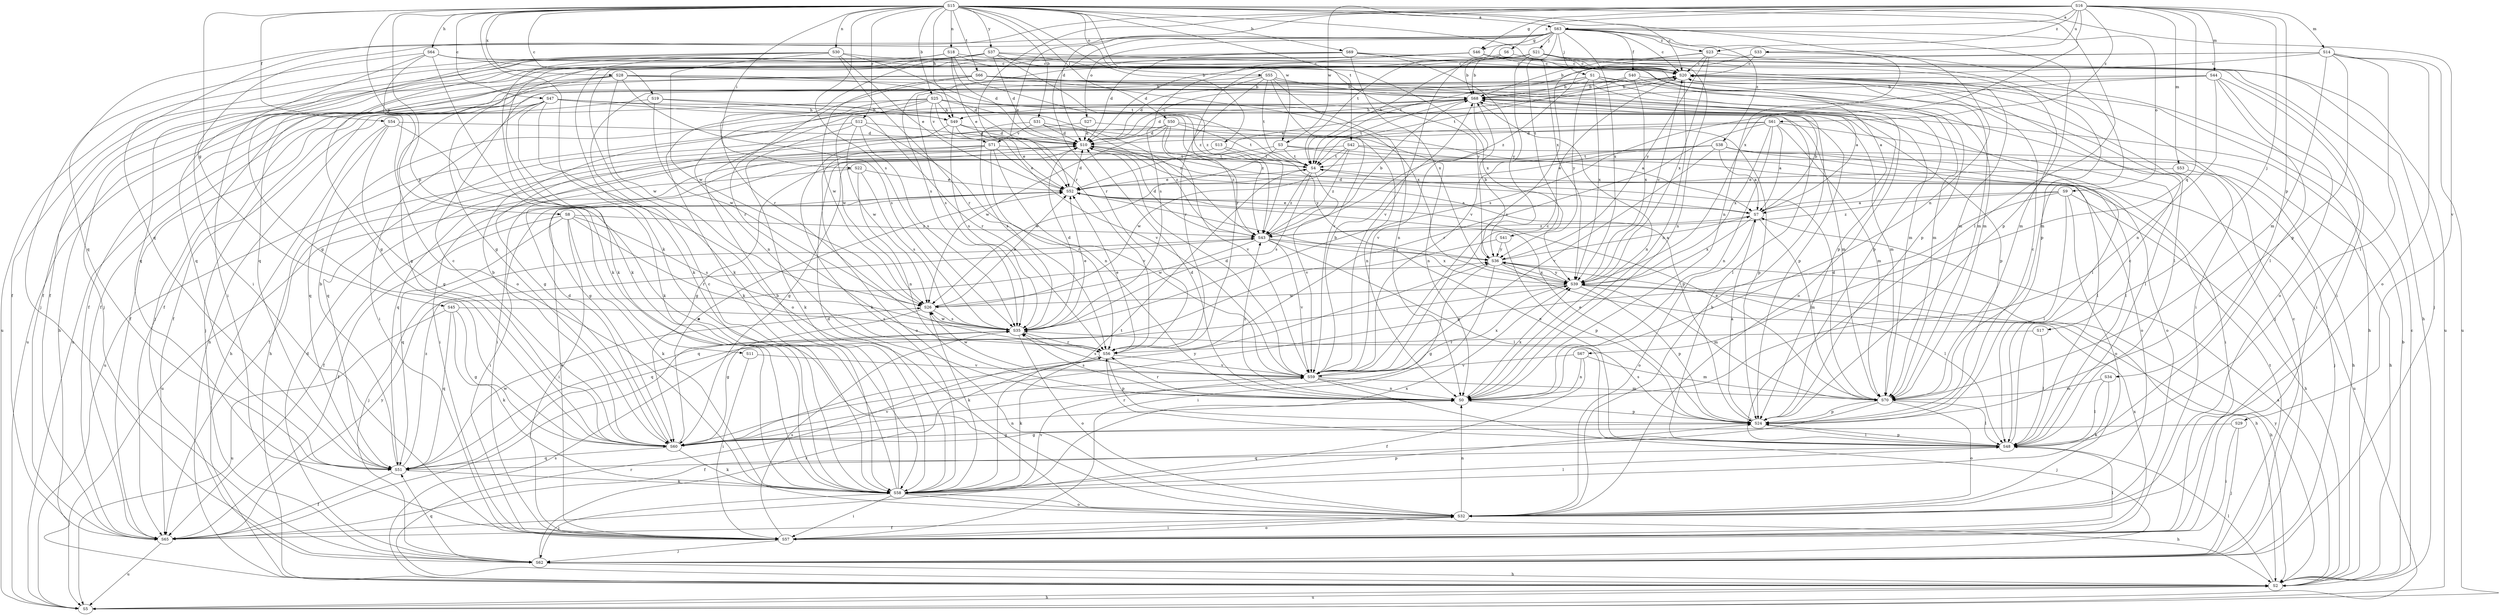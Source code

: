 strict digraph  {
S15;
S16;
S63;
S7;
S31;
S25;
S13;
S69;
S68;
S47;
S19;
S20;
S10;
S52;
S54;
S40;
S65;
S45;
S46;
S60;
S64;
S49;
S2;
S22;
S57;
S17;
S21;
S1;
S62;
S58;
S50;
S48;
S44;
S53;
S14;
S70;
S30;
S18;
S0;
S55;
S27;
S9;
S32;
S11;
S8;
S34;
S24;
S67;
S51;
S12;
S56;
S35;
S66;
S42;
S41;
S4;
S33;
S5;
S29;
S71;
S59;
S3;
S26;
S28;
S39;
S37;
S36;
S61;
S6;
S23;
S38;
S43;
S15 -> S63  [label=a];
S15 -> S31  [label=b];
S15 -> S25  [label=b];
S15 -> S13  [label=b];
S15 -> S69  [label=b];
S15 -> S47  [label=c];
S15 -> S19  [label=c];
S15 -> S20  [label=c];
S15 -> S54  [label=f];
S15 -> S45  [label=g];
S15 -> S64  [label=h];
S15 -> S49  [label=h];
S15 -> S22  [label=i];
S15 -> S58  [label=k];
S15 -> S50  [label=l];
S15 -> S48  [label=l];
S15 -> S30  [label=n];
S15 -> S18  [label=n];
S15 -> S0  [label=n];
S15 -> S55  [label=o];
S15 -> S11  [label=p];
S15 -> S8  [label=p];
S15 -> S12  [label=r];
S15 -> S35  [label=s];
S15 -> S66  [label=t];
S15 -> S42  [label=t];
S15 -> S29  [label=v];
S15 -> S3  [label=w];
S15 -> S28  [label=x];
S15 -> S39  [label=x];
S15 -> S37  [label=y];
S16 -> S63  [label=a];
S16 -> S10  [label=d];
S16 -> S46  [label=g];
S16 -> S17  [label=j];
S16 -> S44  [label=m];
S16 -> S53  [label=m];
S16 -> S14  [label=m];
S16 -> S34  [label=p];
S16 -> S67  [label=q];
S16 -> S51  [label=q];
S16 -> S56  [label=r];
S16 -> S33  [label=u];
S16 -> S3  [label=w];
S16 -> S39  [label=x];
S16 -> S61  [label=z];
S16 -> S6  [label=z];
S16 -> S23  [label=z];
S63 -> S20  [label=c];
S63 -> S52  [label=e];
S63 -> S40  [label=f];
S63 -> S46  [label=g];
S63 -> S57  [label=i];
S63 -> S21  [label=j];
S63 -> S1  [label=j];
S63 -> S0  [label=n];
S63 -> S27  [label=o];
S63 -> S9  [label=o];
S63 -> S24  [label=p];
S63 -> S51  [label=q];
S63 -> S56  [label=r];
S63 -> S41  [label=t];
S63 -> S4  [label=t];
S63 -> S39  [label=x];
S63 -> S23  [label=z];
S63 -> S38  [label=z];
S7 -> S68  [label=b];
S7 -> S10  [label=d];
S7 -> S52  [label=e];
S7 -> S70  [label=m];
S7 -> S32  [label=o];
S7 -> S39  [label=x];
S7 -> S43  [label=z];
S31 -> S10  [label=d];
S31 -> S0  [label=n];
S31 -> S35  [label=s];
S31 -> S71  [label=v];
S31 -> S43  [label=z];
S25 -> S65  [label=f];
S25 -> S49  [label=h];
S25 -> S58  [label=k];
S25 -> S48  [label=l];
S25 -> S70  [label=m];
S25 -> S0  [label=n];
S25 -> S24  [label=p];
S25 -> S71  [label=v];
S25 -> S59  [label=v];
S25 -> S26  [label=w];
S25 -> S43  [label=z];
S13 -> S57  [label=i];
S13 -> S4  [label=t];
S13 -> S36  [label=y];
S69 -> S20  [label=c];
S69 -> S10  [label=d];
S69 -> S65  [label=f];
S69 -> S62  [label=j];
S69 -> S70  [label=m];
S69 -> S39  [label=x];
S69 -> S36  [label=y];
S68 -> S10  [label=d];
S68 -> S49  [label=h];
S68 -> S48  [label=l];
S68 -> S0  [label=n];
S68 -> S24  [label=p];
S68 -> S4  [label=t];
S68 -> S59  [label=v];
S47 -> S65  [label=f];
S47 -> S49  [label=h];
S47 -> S57  [label=i];
S47 -> S62  [label=j];
S47 -> S58  [label=k];
S47 -> S32  [label=o];
S47 -> S56  [label=r];
S47 -> S43  [label=z];
S19 -> S49  [label=h];
S19 -> S2  [label=h];
S19 -> S70  [label=m];
S19 -> S26  [label=w];
S20 -> S68  [label=b];
S20 -> S52  [label=e];
S20 -> S2  [label=h];
S20 -> S57  [label=i];
S20 -> S0  [label=n];
S10 -> S20  [label=c];
S10 -> S24  [label=p];
S10 -> S51  [label=q];
S10 -> S4  [label=t];
S52 -> S7  [label=a];
S52 -> S10  [label=d];
S52 -> S65  [label=f];
S52 -> S57  [label=i];
S54 -> S10  [label=d];
S54 -> S60  [label=g];
S54 -> S2  [label=h];
S54 -> S32  [label=o];
S54 -> S51  [label=q];
S40 -> S7  [label=a];
S40 -> S68  [label=b];
S40 -> S48  [label=l];
S40 -> S4  [label=t];
S40 -> S39  [label=x];
S65 -> S5  [label=u];
S65 -> S36  [label=y];
S45 -> S60  [label=g];
S45 -> S58  [label=k];
S45 -> S51  [label=q];
S45 -> S35  [label=s];
S45 -> S5  [label=u];
S46 -> S20  [label=c];
S46 -> S60  [label=g];
S46 -> S2  [label=h];
S46 -> S57  [label=i];
S46 -> S58  [label=k];
S46 -> S51  [label=q];
S46 -> S35  [label=s];
S46 -> S5  [label=u];
S60 -> S68  [label=b];
S60 -> S20  [label=c];
S60 -> S10  [label=d];
S60 -> S52  [label=e];
S60 -> S58  [label=k];
S60 -> S0  [label=n];
S60 -> S51  [label=q];
S60 -> S59  [label=v];
S60 -> S36  [label=y];
S64 -> S20  [label=c];
S64 -> S57  [label=i];
S64 -> S62  [label=j];
S64 -> S58  [label=k];
S64 -> S70  [label=m];
S64 -> S32  [label=o];
S64 -> S39  [label=x];
S49 -> S10  [label=d];
S49 -> S52  [label=e];
S49 -> S24  [label=p];
S49 -> S51  [label=q];
S49 -> S35  [label=s];
S2 -> S7  [label=a];
S2 -> S68  [label=b];
S2 -> S20  [label=c];
S2 -> S48  [label=l];
S2 -> S56  [label=r];
S2 -> S35  [label=s];
S2 -> S5  [label=u];
S2 -> S36  [label=y];
S22 -> S52  [label=e];
S22 -> S0  [label=n];
S22 -> S35  [label=s];
S22 -> S5  [label=u];
S57 -> S52  [label=e];
S57 -> S62  [label=j];
S57 -> S48  [label=l];
S57 -> S32  [label=o];
S57 -> S35  [label=s];
S57 -> S39  [label=x];
S17 -> S48  [label=l];
S17 -> S56  [label=r];
S21 -> S68  [label=b];
S21 -> S20  [label=c];
S21 -> S10  [label=d];
S21 -> S62  [label=j];
S21 -> S70  [label=m];
S21 -> S0  [label=n];
S21 -> S35  [label=s];
S21 -> S4  [label=t];
S21 -> S59  [label=v];
S1 -> S68  [label=b];
S1 -> S65  [label=f];
S1 -> S62  [label=j];
S1 -> S70  [label=m];
S1 -> S32  [label=o];
S1 -> S35  [label=s];
S1 -> S39  [label=x];
S1 -> S36  [label=y];
S62 -> S20  [label=c];
S62 -> S10  [label=d];
S62 -> S2  [label=h];
S62 -> S51  [label=q];
S62 -> S56  [label=r];
S62 -> S4  [label=t];
S58 -> S68  [label=b];
S58 -> S20  [label=c];
S58 -> S10  [label=d];
S58 -> S2  [label=h];
S58 -> S57  [label=i];
S58 -> S62  [label=j];
S58 -> S48  [label=l];
S58 -> S32  [label=o];
S58 -> S24  [label=p];
S58 -> S4  [label=t];
S58 -> S59  [label=v];
S58 -> S39  [label=x];
S50 -> S7  [label=a];
S50 -> S10  [label=d];
S50 -> S2  [label=h];
S50 -> S4  [label=t];
S50 -> S59  [label=v];
S50 -> S26  [label=w];
S50 -> S43  [label=z];
S48 -> S20  [label=c];
S48 -> S52  [label=e];
S48 -> S24  [label=p];
S48 -> S51  [label=q];
S48 -> S56  [label=r];
S44 -> S68  [label=b];
S44 -> S65  [label=f];
S44 -> S57  [label=i];
S44 -> S48  [label=l];
S44 -> S0  [label=n];
S44 -> S32  [label=o];
S44 -> S35  [label=s];
S53 -> S52  [label=e];
S53 -> S62  [label=j];
S14 -> S20  [label=c];
S14 -> S48  [label=l];
S14 -> S70  [label=m];
S14 -> S32  [label=o];
S14 -> S24  [label=p];
S14 -> S56  [label=r];
S14 -> S4  [label=t];
S14 -> S5  [label=u];
S70 -> S10  [label=d];
S70 -> S52  [label=e];
S70 -> S65  [label=f];
S70 -> S48  [label=l];
S70 -> S32  [label=o];
S70 -> S24  [label=p];
S30 -> S20  [label=c];
S30 -> S52  [label=e];
S30 -> S60  [label=g];
S30 -> S58  [label=k];
S30 -> S56  [label=r];
S30 -> S4  [label=t];
S30 -> S5  [label=u];
S30 -> S26  [label=w];
S18 -> S20  [label=c];
S18 -> S10  [label=d];
S18 -> S52  [label=e];
S18 -> S65  [label=f];
S18 -> S58  [label=k];
S18 -> S24  [label=p];
S18 -> S51  [label=q];
S18 -> S43  [label=z];
S0 -> S10  [label=d];
S0 -> S24  [label=p];
S0 -> S56  [label=r];
S0 -> S35  [label=s];
S0 -> S39  [label=x];
S0 -> S43  [label=z];
S55 -> S68  [label=b];
S55 -> S10  [label=d];
S55 -> S0  [label=n];
S55 -> S24  [label=p];
S55 -> S56  [label=r];
S55 -> S4  [label=t];
S55 -> S5  [label=u];
S55 -> S59  [label=v];
S27 -> S10  [label=d];
S27 -> S60  [label=g];
S27 -> S0  [label=n];
S9 -> S7  [label=a];
S9 -> S60  [label=g];
S9 -> S2  [label=h];
S9 -> S48  [label=l];
S9 -> S32  [label=o];
S9 -> S43  [label=z];
S32 -> S68  [label=b];
S32 -> S65  [label=f];
S32 -> S57  [label=i];
S32 -> S0  [label=n];
S11 -> S57  [label=i];
S11 -> S59  [label=v];
S8 -> S65  [label=f];
S8 -> S57  [label=i];
S8 -> S58  [label=k];
S8 -> S51  [label=q];
S8 -> S56  [label=r];
S8 -> S35  [label=s];
S8 -> S43  [label=z];
S34 -> S58  [label=k];
S34 -> S48  [label=l];
S34 -> S70  [label=m];
S24 -> S7  [label=a];
S24 -> S20  [label=c];
S24 -> S52  [label=e];
S24 -> S60  [label=g];
S24 -> S48  [label=l];
S24 -> S35  [label=s];
S67 -> S65  [label=f];
S67 -> S70  [label=m];
S67 -> S0  [label=n];
S67 -> S59  [label=v];
S51 -> S68  [label=b];
S51 -> S65  [label=f];
S51 -> S58  [label=k];
S51 -> S26  [label=w];
S51 -> S43  [label=z];
S12 -> S10  [label=d];
S12 -> S58  [label=k];
S12 -> S0  [label=n];
S12 -> S35  [label=s];
S12 -> S5  [label=u];
S12 -> S26  [label=w];
S56 -> S52  [label=e];
S56 -> S58  [label=k];
S56 -> S24  [label=p];
S56 -> S59  [label=v];
S35 -> S10  [label=d];
S35 -> S52  [label=e];
S35 -> S65  [label=f];
S35 -> S32  [label=o];
S35 -> S56  [label=r];
S35 -> S26  [label=w];
S66 -> S7  [label=a];
S66 -> S68  [label=b];
S66 -> S65  [label=f];
S66 -> S24  [label=p];
S66 -> S56  [label=r];
S66 -> S5  [label=u];
S66 -> S26  [label=w];
S66 -> S39  [label=x];
S42 -> S60  [label=g];
S42 -> S2  [label=h];
S42 -> S48  [label=l];
S42 -> S4  [label=t];
S42 -> S26  [label=w];
S42 -> S43  [label=z];
S41 -> S24  [label=p];
S41 -> S51  [label=q];
S41 -> S36  [label=y];
S4 -> S52  [label=e];
S4 -> S35  [label=s];
S4 -> S5  [label=u];
S4 -> S59  [label=v];
S4 -> S43  [label=z];
S33 -> S20  [label=c];
S33 -> S70  [label=m];
S33 -> S43  [label=z];
S5 -> S2  [label=h];
S29 -> S60  [label=g];
S29 -> S57  [label=i];
S29 -> S62  [label=j];
S71 -> S52  [label=e];
S71 -> S65  [label=f];
S71 -> S57  [label=i];
S71 -> S32  [label=o];
S71 -> S56  [label=r];
S71 -> S4  [label=t];
S71 -> S59  [label=v];
S59 -> S68  [label=b];
S59 -> S20  [label=c];
S59 -> S10  [label=d];
S59 -> S62  [label=j];
S59 -> S70  [label=m];
S59 -> S0  [label=n];
S59 -> S35  [label=s];
S59 -> S26  [label=w];
S59 -> S39  [label=x];
S3 -> S60  [label=g];
S3 -> S2  [label=h];
S3 -> S32  [label=o];
S3 -> S4  [label=t];
S3 -> S26  [label=w];
S26 -> S52  [label=e];
S26 -> S60  [label=g];
S26 -> S58  [label=k];
S26 -> S35  [label=s];
S28 -> S68  [label=b];
S28 -> S10  [label=d];
S28 -> S60  [label=g];
S28 -> S2  [label=h];
S28 -> S62  [label=j];
S28 -> S70  [label=m];
S28 -> S35  [label=s];
S28 -> S26  [label=w];
S39 -> S20  [label=c];
S39 -> S2  [label=h];
S39 -> S70  [label=m];
S39 -> S24  [label=p];
S39 -> S51  [label=q];
S39 -> S26  [label=w];
S39 -> S36  [label=y];
S37 -> S20  [label=c];
S37 -> S10  [label=d];
S37 -> S65  [label=f];
S37 -> S60  [label=g];
S37 -> S70  [label=m];
S37 -> S51  [label=q];
S37 -> S56  [label=r];
S37 -> S36  [label=y];
S37 -> S43  [label=z];
S36 -> S7  [label=a];
S36 -> S68  [label=b];
S36 -> S60  [label=g];
S36 -> S2  [label=h];
S36 -> S57  [label=i];
S36 -> S48  [label=l];
S36 -> S39  [label=x];
S61 -> S7  [label=a];
S61 -> S10  [label=d];
S61 -> S58  [label=k];
S61 -> S48  [label=l];
S61 -> S70  [label=m];
S61 -> S0  [label=n];
S61 -> S56  [label=r];
S61 -> S39  [label=x];
S6 -> S68  [label=b];
S6 -> S20  [label=c];
S6 -> S58  [label=k];
S6 -> S59  [label=v];
S23 -> S68  [label=b];
S23 -> S20  [label=c];
S23 -> S24  [label=p];
S23 -> S59  [label=v];
S23 -> S39  [label=x];
S23 -> S36  [label=y];
S38 -> S7  [label=a];
S38 -> S52  [label=e];
S38 -> S60  [label=g];
S38 -> S57  [label=i];
S38 -> S48  [label=l];
S38 -> S32  [label=o];
S38 -> S4  [label=t];
S38 -> S59  [label=v];
S43 -> S68  [label=b];
S43 -> S10  [label=d];
S43 -> S62  [label=j];
S43 -> S48  [label=l];
S43 -> S59  [label=v];
S43 -> S26  [label=w];
S43 -> S39  [label=x];
S43 -> S36  [label=y];
}
